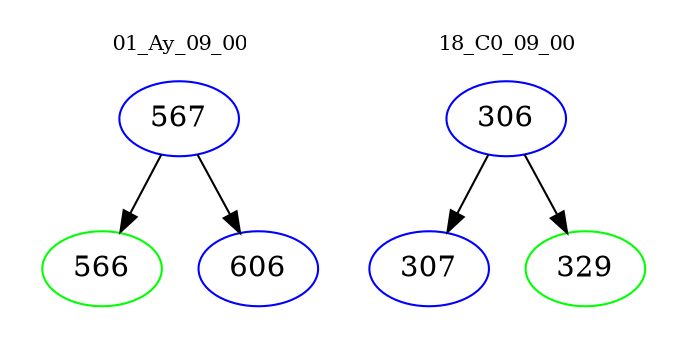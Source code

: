 digraph{
subgraph cluster_0 {
color = white
label = "01_Ay_09_00";
fontsize=10;
T0_567 [label="567", color="blue"]
T0_567 -> T0_566 [color="black"]
T0_566 [label="566", color="green"]
T0_567 -> T0_606 [color="black"]
T0_606 [label="606", color="blue"]
}
subgraph cluster_1 {
color = white
label = "18_C0_09_00";
fontsize=10;
T1_306 [label="306", color="blue"]
T1_306 -> T1_307 [color="black"]
T1_307 [label="307", color="blue"]
T1_306 -> T1_329 [color="black"]
T1_329 [label="329", color="green"]
}
}
